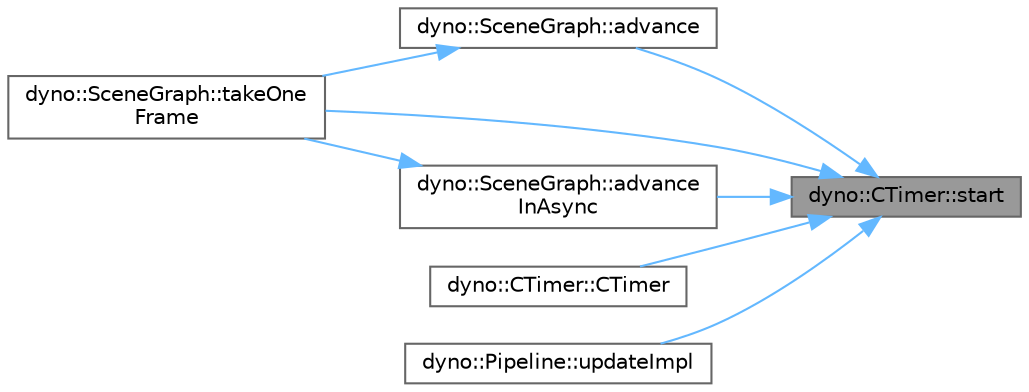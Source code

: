 digraph "dyno::CTimer::start"
{
 // LATEX_PDF_SIZE
  bgcolor="transparent";
  edge [fontname=Helvetica,fontsize=10,labelfontname=Helvetica,labelfontsize=10];
  node [fontname=Helvetica,fontsize=10,shape=box,height=0.2,width=0.4];
  rankdir="RL";
  Node1 [id="Node000001",label="dyno::CTimer::start",height=0.2,width=0.4,color="gray40", fillcolor="grey60", style="filled", fontcolor="black",tooltip=" "];
  Node1 -> Node2 [id="edge1_Node000001_Node000002",dir="back",color="steelblue1",style="solid",tooltip=" "];
  Node2 [id="Node000002",label="dyno::SceneGraph::advance",height=0.2,width=0.4,color="grey40", fillcolor="white", style="filled",URL="$classdyno_1_1_scene_graph.html#ae6cb9746dab4baaccb565671f6ab5d5d",tooltip=" "];
  Node2 -> Node3 [id="edge2_Node000002_Node000003",dir="back",color="steelblue1",style="solid",tooltip=" "];
  Node3 [id="Node000003",label="dyno::SceneGraph::takeOne\lFrame",height=0.2,width=0.4,color="grey40", fillcolor="white", style="filled",URL="$classdyno_1_1_scene_graph.html#a4db59a350803f47b98a3ebdc97b3f882",tooltip=" "];
  Node1 -> Node4 [id="edge3_Node000001_Node000004",dir="back",color="steelblue1",style="solid",tooltip=" "];
  Node4 [id="Node000004",label="dyno::SceneGraph::advance\lInAsync",height=0.2,width=0.4,color="grey40", fillcolor="white", style="filled",URL="$classdyno_1_1_scene_graph.html#a80eaedf11c84e1e0f3096b8d15368f40",tooltip=" "];
  Node4 -> Node3 [id="edge4_Node000004_Node000003",dir="back",color="steelblue1",style="solid",tooltip=" "];
  Node1 -> Node5 [id="edge5_Node000001_Node000005",dir="back",color="steelblue1",style="solid",tooltip=" "];
  Node5 [id="Node000005",label="dyno::CTimer::CTimer",height=0.2,width=0.4,color="grey40", fillcolor="white", style="filled",URL="$classdyno_1_1_c_timer.html#a21a0ba76458dac6a563dd10e7592f8d3",tooltip=" "];
  Node1 -> Node3 [id="edge6_Node000001_Node000003",dir="back",color="steelblue1",style="solid",tooltip=" "];
  Node1 -> Node6 [id="edge7_Node000001_Node000006",dir="back",color="steelblue1",style="solid",tooltip=" "];
  Node6 [id="Node000006",label="dyno::Pipeline::updateImpl",height=0.2,width=0.4,color="grey40", fillcolor="white", style="filled",URL="$classdyno_1_1_pipeline.html#a8ddcac4188029556bcc93f9b3b673c50",tooltip=" "];
}
